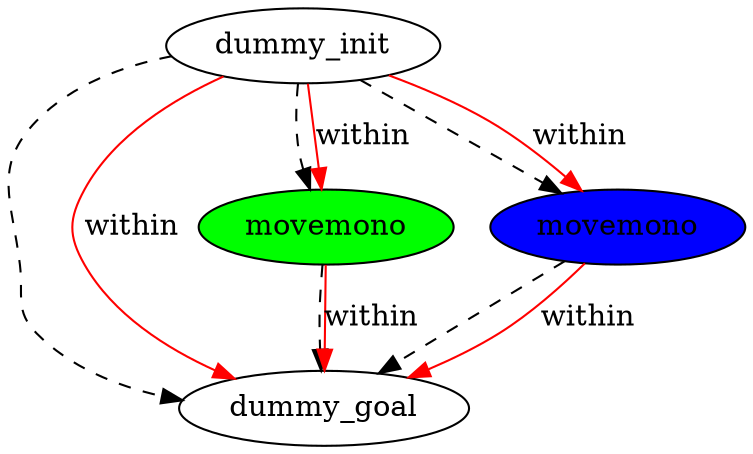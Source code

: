 digraph {
	"247a4253-089e-a0a1-9857-6080a036eb27" [label=dummy_init fillcolor=white style=filled]
	"7421383a-58b0-e6c9-069d-893d86d40c98" [label=dummy_goal fillcolor=white style=filled]
	"72cd11ca-2336-3267-46eb-f5992df2c82f" [label=movemono fillcolor=green style=filled]
	"fe6e0c6d-4274-5663-3d93-716564afb1db" [label=movemono fillcolor=blue style=filled]
	"fe6e0c6d-4274-5663-3d93-716564afb1db" -> "7421383a-58b0-e6c9-069d-893d86d40c98" [color=black style=dashed]
	"247a4253-089e-a0a1-9857-6080a036eb27" -> "fe6e0c6d-4274-5663-3d93-716564afb1db" [color=black style=dashed]
	"247a4253-089e-a0a1-9857-6080a036eb27" -> "7421383a-58b0-e6c9-069d-893d86d40c98" [color=black style=dashed]
	"247a4253-089e-a0a1-9857-6080a036eb27" -> "72cd11ca-2336-3267-46eb-f5992df2c82f" [color=black style=dashed]
	"72cd11ca-2336-3267-46eb-f5992df2c82f" -> "7421383a-58b0-e6c9-069d-893d86d40c98" [color=black style=dashed]
	"fe6e0c6d-4274-5663-3d93-716564afb1db" -> "7421383a-58b0-e6c9-069d-893d86d40c98" [label=within color=red]
	"247a4253-089e-a0a1-9857-6080a036eb27" -> "7421383a-58b0-e6c9-069d-893d86d40c98" [label=within color=red]
	"247a4253-089e-a0a1-9857-6080a036eb27" -> "72cd11ca-2336-3267-46eb-f5992df2c82f" [label=within color=red]
	"72cd11ca-2336-3267-46eb-f5992df2c82f" -> "7421383a-58b0-e6c9-069d-893d86d40c98" [label=within color=red]
	"247a4253-089e-a0a1-9857-6080a036eb27" -> "fe6e0c6d-4274-5663-3d93-716564afb1db" [label=within color=red]
}

